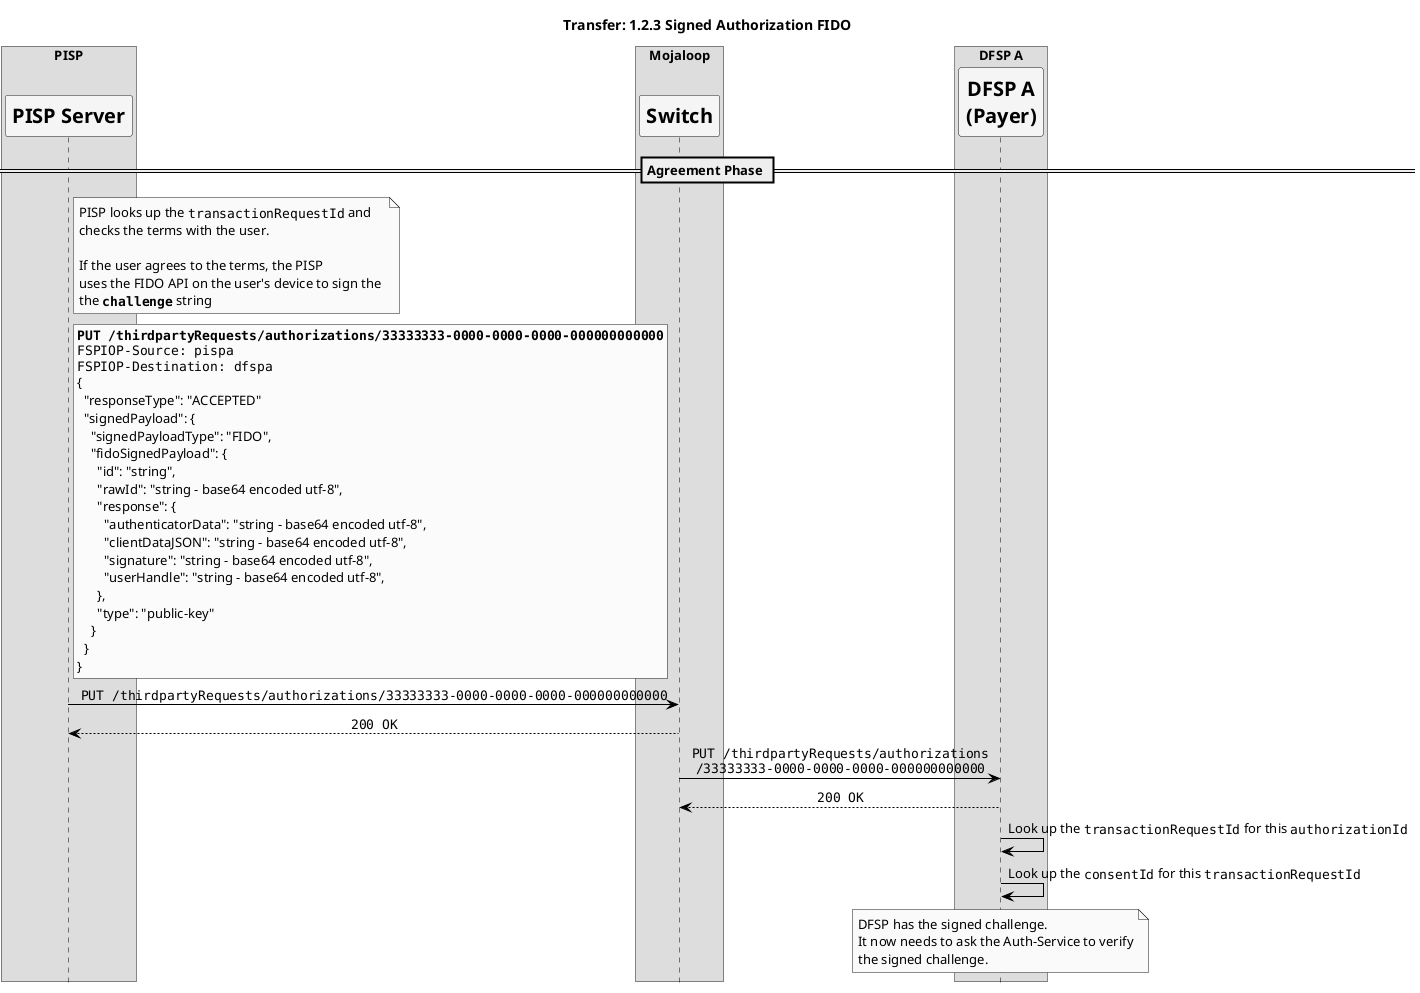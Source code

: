 @startuml

' declaring skinparam
skinparam sequenceMessageAlign center
skinparam shadowing false
skinparam defaultFontName Verdana
skinparam monochrome true
skinparam SequenceLifeLineBackgroundColor WhiteSmoke
skinparam SequenceLifeLineBorderColor Black
skinparam ParticipantFontStyle Bold
skinparam ParticipantFontSize 20
skinparam ParticipantBackgroundColor WhiteSmoke
skinparam ArrowColor Black

hide footbox

title Transfer: 1.2.3 Signed Authorization FIDO

box "PISP"
participant "PISP Server" as D1
end box
box "Mojaloop"
    participant Switch as S
end box
box "DFSP A"
    participant "DFSP A\n(Payer)" as D2
end box
== Agreement Phase ==
note right of D1
  PISP looks up the ""transactionRequestId"" and
  checks the terms with the user.

  If the user agrees to the terms, the PISP
  uses the FIDO API on the user's device to sign the 
  the **""challenge""** string
end note

rnote right of D1 #LightYellow
**""PUT /thirdpartyRequests/authorizations/33333333-0000-0000-0000-000000000000""**
""FSPIOP-Source: pispa""
""FSPIOP-Destination: dfspa""
{
  "responseType": "ACCEPTED"
  "signedPayload": {
    "signedPayloadType": "FIDO",
    "fidoSignedPayload": {
      "id": "string",
      "rawId": "string - base64 encoded utf-8",
      "response": {
        "authenticatorData": "string - base64 encoded utf-8",
        "clientDataJSON": "string - base64 encoded utf-8",
        "signature": "string - base64 encoded utf-8",
        "userHandle": "string - base64 encoded utf-8",
      },
      "type": "public-key"
    }
  }
}
end note
D1 -> S: ""PUT /thirdpartyRequests/authorizations/33333333-0000-0000-0000-000000000000""
S --> D1: ""200 OK""
S -> D2: ""PUT /thirdpartyRequests/authorizations""\n""/33333333-0000-0000-0000-000000000000""
D2 --> S: ""200 OK""

D2 -> D2: Look up the ""transactionRequestId"" for this ""authorizationId""
D2 -> D2: Look up the ""consentId"" for this ""transactionRequestId""

note over D2
  DFSP has the signed challenge.
  It now needs to ask the Auth-Service to verify
  the signed challenge.
end note

@enduml
